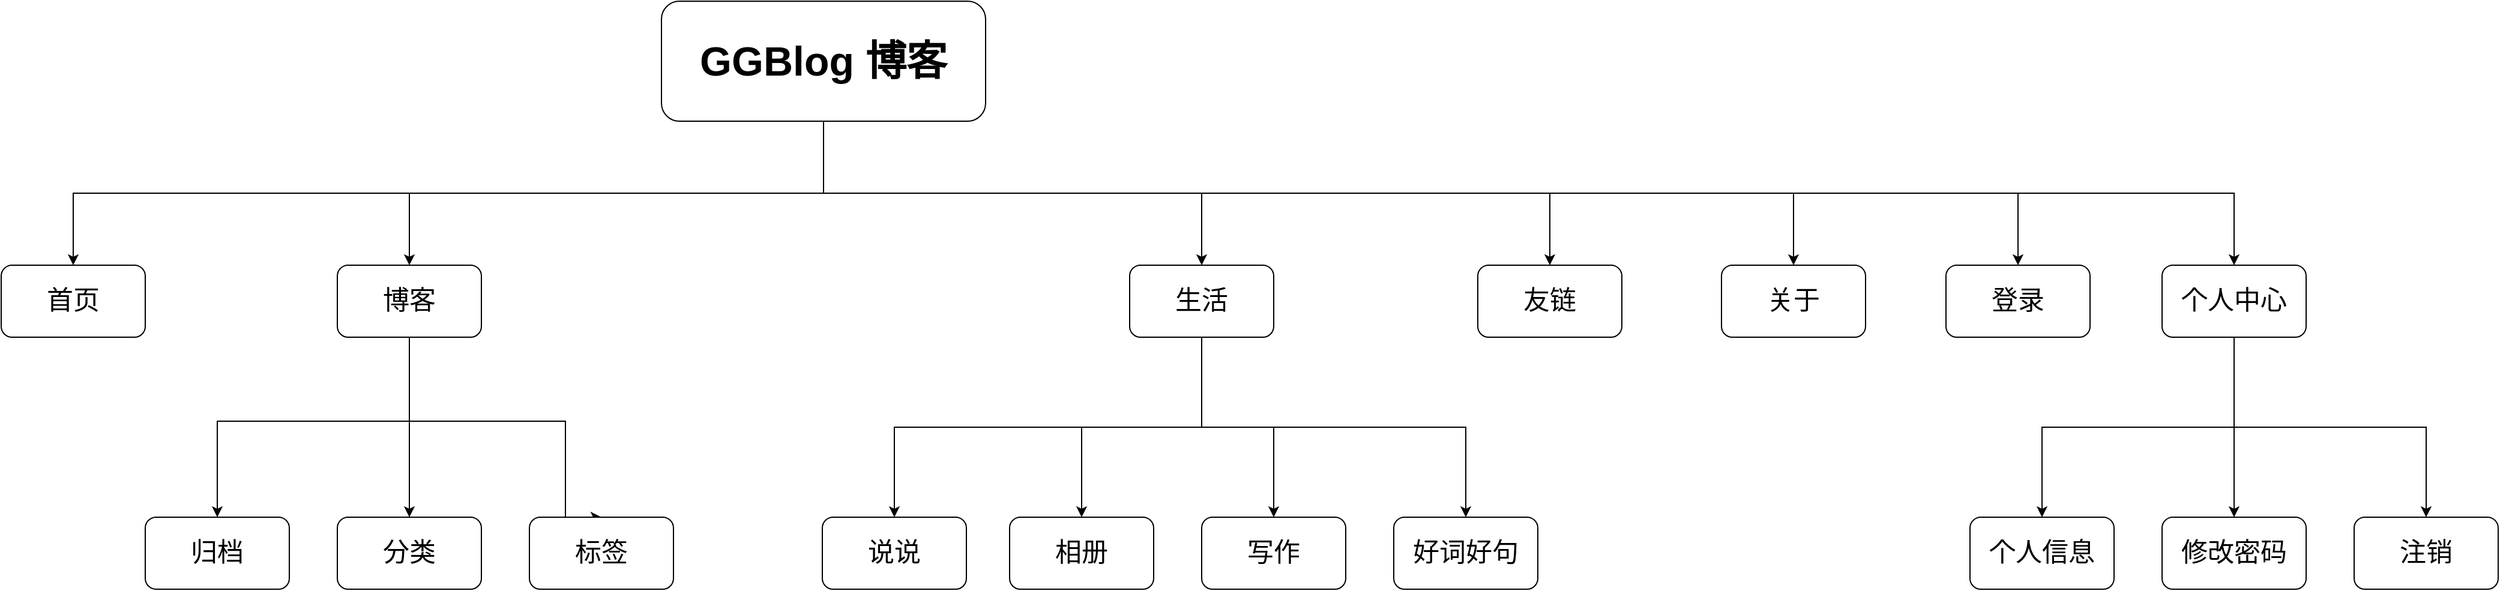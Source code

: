<mxfile version="21.6.6" type="github">
  <diagram id="prtHgNgQTEPvFCAcTncT" name="Page-1">
    <mxGraphModel dx="2927" dy="1084" grid="1" gridSize="10" guides="1" tooltips="1" connect="1" arrows="1" fold="1" page="1" pageScale="1" pageWidth="827" pageHeight="1169" math="0" shadow="0">
      <root>
        <mxCell id="0" />
        <mxCell id="1" parent="0" />
        <mxCell id="rcNtdZ8EUzeAehjGoCMw-39" style="edgeStyle=orthogonalEdgeStyle;rounded=0;orthogonalLoop=1;jettySize=auto;html=1;exitX=0.5;exitY=1;exitDx=0;exitDy=0;entryX=0.5;entryY=0;entryDx=0;entryDy=0;" edge="1" parent="1" source="rcNtdZ8EUzeAehjGoCMw-4" target="rcNtdZ8EUzeAehjGoCMw-8">
          <mxGeometry relative="1" as="geometry" />
        </mxCell>
        <mxCell id="rcNtdZ8EUzeAehjGoCMw-40" style="edgeStyle=orthogonalEdgeStyle;rounded=0;orthogonalLoop=1;jettySize=auto;html=1;exitX=0.5;exitY=1;exitDx=0;exitDy=0;entryX=0.5;entryY=0;entryDx=0;entryDy=0;" edge="1" parent="1" source="rcNtdZ8EUzeAehjGoCMw-4" target="rcNtdZ8EUzeAehjGoCMw-37">
          <mxGeometry relative="1" as="geometry" />
        </mxCell>
        <mxCell id="rcNtdZ8EUzeAehjGoCMw-41" style="edgeStyle=orthogonalEdgeStyle;rounded=0;orthogonalLoop=1;jettySize=auto;html=1;exitX=0.5;exitY=1;exitDx=0;exitDy=0;entryX=0.5;entryY=0;entryDx=0;entryDy=0;" edge="1" parent="1" source="rcNtdZ8EUzeAehjGoCMw-4" target="rcNtdZ8EUzeAehjGoCMw-36">
          <mxGeometry relative="1" as="geometry" />
        </mxCell>
        <mxCell id="rcNtdZ8EUzeAehjGoCMw-51" style="edgeStyle=orthogonalEdgeStyle;rounded=0;orthogonalLoop=1;jettySize=auto;html=1;exitX=0.5;exitY=1;exitDx=0;exitDy=0;entryX=0.5;entryY=0;entryDx=0;entryDy=0;" edge="1" parent="1" source="rcNtdZ8EUzeAehjGoCMw-4" target="rcNtdZ8EUzeAehjGoCMw-50">
          <mxGeometry relative="1" as="geometry" />
        </mxCell>
        <mxCell id="rcNtdZ8EUzeAehjGoCMw-4" value="生活" style="rounded=1;whiteSpace=wrap;html=1;fontSize=22;" vertex="1" parent="1">
          <mxGeometry x="670" y="230" width="120" height="60" as="geometry" />
        </mxCell>
        <mxCell id="rcNtdZ8EUzeAehjGoCMw-2" value="首页" style="rounded=1;whiteSpace=wrap;html=1;fontSize=22;" vertex="1" parent="1">
          <mxGeometry x="-270" y="230" width="120" height="60" as="geometry" />
        </mxCell>
        <mxCell id="rcNtdZ8EUzeAehjGoCMw-52" style="edgeStyle=orthogonalEdgeStyle;rounded=0;orthogonalLoop=1;jettySize=auto;html=1;exitX=0.5;exitY=1;exitDx=0;exitDy=0;entryX=0.5;entryY=0;entryDx=0;entryDy=0;" edge="1" parent="1" source="rcNtdZ8EUzeAehjGoCMw-1" target="rcNtdZ8EUzeAehjGoCMw-2">
          <mxGeometry relative="1" as="geometry" />
        </mxCell>
        <mxCell id="rcNtdZ8EUzeAehjGoCMw-53" style="edgeStyle=orthogonalEdgeStyle;rounded=0;orthogonalLoop=1;jettySize=auto;html=1;exitX=0.5;exitY=1;exitDx=0;exitDy=0;entryX=0.5;entryY=0;entryDx=0;entryDy=0;" edge="1" parent="1" source="rcNtdZ8EUzeAehjGoCMw-1" target="rcNtdZ8EUzeAehjGoCMw-6">
          <mxGeometry relative="1" as="geometry" />
        </mxCell>
        <mxCell id="rcNtdZ8EUzeAehjGoCMw-54" style="edgeStyle=orthogonalEdgeStyle;rounded=0;orthogonalLoop=1;jettySize=auto;html=1;exitX=0.5;exitY=1;exitDx=0;exitDy=0;entryX=0.5;entryY=0;entryDx=0;entryDy=0;" edge="1" parent="1" source="rcNtdZ8EUzeAehjGoCMw-1" target="rcNtdZ8EUzeAehjGoCMw-4">
          <mxGeometry relative="1" as="geometry" />
        </mxCell>
        <mxCell id="rcNtdZ8EUzeAehjGoCMw-55" style="edgeStyle=orthogonalEdgeStyle;rounded=0;orthogonalLoop=1;jettySize=auto;html=1;exitX=0.5;exitY=1;exitDx=0;exitDy=0;entryX=0.5;entryY=0;entryDx=0;entryDy=0;" edge="1" parent="1" source="rcNtdZ8EUzeAehjGoCMw-1" target="rcNtdZ8EUzeAehjGoCMw-29">
          <mxGeometry relative="1" as="geometry" />
        </mxCell>
        <mxCell id="rcNtdZ8EUzeAehjGoCMw-56" style="edgeStyle=orthogonalEdgeStyle;rounded=0;orthogonalLoop=1;jettySize=auto;html=1;exitX=0.5;exitY=1;exitDx=0;exitDy=0;entryX=0.5;entryY=0;entryDx=0;entryDy=0;" edge="1" parent="1" source="rcNtdZ8EUzeAehjGoCMw-1" target="rcNtdZ8EUzeAehjGoCMw-31">
          <mxGeometry relative="1" as="geometry" />
        </mxCell>
        <mxCell id="rcNtdZ8EUzeAehjGoCMw-57" style="edgeStyle=orthogonalEdgeStyle;rounded=0;orthogonalLoop=1;jettySize=auto;html=1;exitX=0.5;exitY=1;exitDx=0;exitDy=0;entryX=0.5;entryY=0;entryDx=0;entryDy=0;" edge="1" parent="1" source="rcNtdZ8EUzeAehjGoCMw-1" target="rcNtdZ8EUzeAehjGoCMw-43">
          <mxGeometry relative="1" as="geometry" />
        </mxCell>
        <mxCell id="rcNtdZ8EUzeAehjGoCMw-58" style="edgeStyle=orthogonalEdgeStyle;rounded=0;orthogonalLoop=1;jettySize=auto;html=1;exitX=0.5;exitY=1;exitDx=0;exitDy=0;entryX=0.5;entryY=0;entryDx=0;entryDy=0;" edge="1" parent="1" source="rcNtdZ8EUzeAehjGoCMw-1" target="rcNtdZ8EUzeAehjGoCMw-33">
          <mxGeometry relative="1" as="geometry" />
        </mxCell>
        <mxCell id="rcNtdZ8EUzeAehjGoCMw-1" value="&lt;b&gt;&lt;font style=&quot;font-size: 34px;&quot;&gt;GGBlog 博客&lt;/font&gt;&lt;/b&gt;" style="rounded=1;whiteSpace=wrap;html=1;" vertex="1" parent="1">
          <mxGeometry x="280" y="10" width="270" height="100" as="geometry" />
        </mxCell>
        <mxCell id="rcNtdZ8EUzeAehjGoCMw-23" style="edgeStyle=orthogonalEdgeStyle;rounded=0;orthogonalLoop=1;jettySize=auto;html=1;entryX=0.5;entryY=0;entryDx=0;entryDy=0;fontSize=22;" edge="1" parent="1" source="rcNtdZ8EUzeAehjGoCMw-6" target="rcNtdZ8EUzeAehjGoCMw-21">
          <mxGeometry relative="1" as="geometry" />
        </mxCell>
        <mxCell id="rcNtdZ8EUzeAehjGoCMw-25" style="edgeStyle=orthogonalEdgeStyle;rounded=0;orthogonalLoop=1;jettySize=auto;html=1;entryX=0.5;entryY=0;entryDx=0;entryDy=0;fontSize=22;" edge="1" parent="1" source="rcNtdZ8EUzeAehjGoCMw-6" target="rcNtdZ8EUzeAehjGoCMw-19">
          <mxGeometry relative="1" as="geometry">
            <Array as="points">
              <mxPoint x="70" y="360" />
              <mxPoint x="-90" y="360" />
            </Array>
          </mxGeometry>
        </mxCell>
        <mxCell id="rcNtdZ8EUzeAehjGoCMw-27" style="edgeStyle=orthogonalEdgeStyle;rounded=0;orthogonalLoop=1;jettySize=auto;html=1;exitX=0.5;exitY=1;exitDx=0;exitDy=0;entryX=0.5;entryY=0;entryDx=0;entryDy=0;fontSize=22;" edge="1" parent="1" source="rcNtdZ8EUzeAehjGoCMw-6" target="rcNtdZ8EUzeAehjGoCMw-22">
          <mxGeometry relative="1" as="geometry">
            <Array as="points">
              <mxPoint x="70" y="360" />
              <mxPoint x="200" y="360" />
            </Array>
          </mxGeometry>
        </mxCell>
        <mxCell id="rcNtdZ8EUzeAehjGoCMw-6" value="博客" style="rounded=1;whiteSpace=wrap;html=1;fontSize=22;" vertex="1" parent="1">
          <mxGeometry x="10" y="230" width="120" height="60" as="geometry" />
        </mxCell>
        <mxCell id="rcNtdZ8EUzeAehjGoCMw-8" value="说说" style="rounded=1;whiteSpace=wrap;html=1;fontSize=22;" vertex="1" parent="1">
          <mxGeometry x="414" y="440" width="120" height="60" as="geometry" />
        </mxCell>
        <mxCell id="rcNtdZ8EUzeAehjGoCMw-19" value="归档" style="rounded=1;whiteSpace=wrap;html=1;fontSize=22;" vertex="1" parent="1">
          <mxGeometry x="-150" y="440" width="120" height="60" as="geometry" />
        </mxCell>
        <mxCell id="rcNtdZ8EUzeAehjGoCMw-21" value="分类" style="rounded=1;whiteSpace=wrap;html=1;fontSize=22;" vertex="1" parent="1">
          <mxGeometry x="10" y="440" width="120" height="60" as="geometry" />
        </mxCell>
        <mxCell id="rcNtdZ8EUzeAehjGoCMw-22" value="标签" style="rounded=1;whiteSpace=wrap;html=1;fontSize=22;" vertex="1" parent="1">
          <mxGeometry x="170" y="440" width="120" height="60" as="geometry" />
        </mxCell>
        <mxCell id="rcNtdZ8EUzeAehjGoCMw-29" value="友链" style="rounded=1;whiteSpace=wrap;html=1;fontSize=22;" vertex="1" parent="1">
          <mxGeometry x="960" y="230" width="120" height="60" as="geometry" />
        </mxCell>
        <mxCell id="rcNtdZ8EUzeAehjGoCMw-31" value="关于" style="rounded=1;whiteSpace=wrap;html=1;fontSize=22;" vertex="1" parent="1">
          <mxGeometry x="1163" y="230" width="120" height="60" as="geometry" />
        </mxCell>
        <mxCell id="rcNtdZ8EUzeAehjGoCMw-47" style="edgeStyle=orthogonalEdgeStyle;rounded=0;orthogonalLoop=1;jettySize=auto;html=1;exitX=0.5;exitY=1;exitDx=0;exitDy=0;entryX=0.5;entryY=0;entryDx=0;entryDy=0;" edge="1" parent="1" source="rcNtdZ8EUzeAehjGoCMw-33" target="rcNtdZ8EUzeAehjGoCMw-42">
          <mxGeometry relative="1" as="geometry" />
        </mxCell>
        <mxCell id="rcNtdZ8EUzeAehjGoCMw-48" style="edgeStyle=orthogonalEdgeStyle;rounded=0;orthogonalLoop=1;jettySize=auto;html=1;exitX=0.5;exitY=1;exitDx=0;exitDy=0;entryX=0.5;entryY=0;entryDx=0;entryDy=0;" edge="1" parent="1" source="rcNtdZ8EUzeAehjGoCMw-33" target="rcNtdZ8EUzeAehjGoCMw-44">
          <mxGeometry relative="1" as="geometry" />
        </mxCell>
        <mxCell id="rcNtdZ8EUzeAehjGoCMw-49" style="edgeStyle=orthogonalEdgeStyle;rounded=0;orthogonalLoop=1;jettySize=auto;html=1;exitX=0.5;exitY=1;exitDx=0;exitDy=0;entryX=0.5;entryY=0;entryDx=0;entryDy=0;" edge="1" parent="1" source="rcNtdZ8EUzeAehjGoCMw-33" target="rcNtdZ8EUzeAehjGoCMw-46">
          <mxGeometry relative="1" as="geometry" />
        </mxCell>
        <mxCell id="rcNtdZ8EUzeAehjGoCMw-33" value="个人中心" style="rounded=1;whiteSpace=wrap;html=1;fontSize=22;" vertex="1" parent="1">
          <mxGeometry x="1530" y="230" width="120" height="60" as="geometry" />
        </mxCell>
        <mxCell id="rcNtdZ8EUzeAehjGoCMw-36" value="写作" style="rounded=1;whiteSpace=wrap;html=1;fontSize=22;" vertex="1" parent="1">
          <mxGeometry x="730" y="440" width="120" height="60" as="geometry" />
        </mxCell>
        <mxCell id="rcNtdZ8EUzeAehjGoCMw-37" value="相册" style="rounded=1;whiteSpace=wrap;html=1;fontSize=22;" vertex="1" parent="1">
          <mxGeometry x="570" y="440" width="120" height="60" as="geometry" />
        </mxCell>
        <mxCell id="rcNtdZ8EUzeAehjGoCMw-42" value="个人信息" style="rounded=1;whiteSpace=wrap;html=1;fontSize=22;" vertex="1" parent="1">
          <mxGeometry x="1370" y="440" width="120" height="60" as="geometry" />
        </mxCell>
        <mxCell id="rcNtdZ8EUzeAehjGoCMw-43" value="登录" style="rounded=1;whiteSpace=wrap;html=1;fontSize=22;" vertex="1" parent="1">
          <mxGeometry x="1350" y="230" width="120" height="60" as="geometry" />
        </mxCell>
        <mxCell id="rcNtdZ8EUzeAehjGoCMw-44" value="修改密码" style="rounded=1;whiteSpace=wrap;html=1;fontSize=22;" vertex="1" parent="1">
          <mxGeometry x="1530" y="440" width="120" height="60" as="geometry" />
        </mxCell>
        <mxCell id="rcNtdZ8EUzeAehjGoCMw-46" value="注销" style="rounded=1;whiteSpace=wrap;html=1;fontSize=22;" vertex="1" parent="1">
          <mxGeometry x="1690" y="440" width="120" height="60" as="geometry" />
        </mxCell>
        <mxCell id="rcNtdZ8EUzeAehjGoCMw-50" value="好词好句" style="rounded=1;whiteSpace=wrap;html=1;fontSize=22;" vertex="1" parent="1">
          <mxGeometry x="890" y="440" width="120" height="60" as="geometry" />
        </mxCell>
      </root>
    </mxGraphModel>
  </diagram>
</mxfile>
